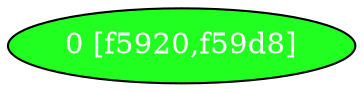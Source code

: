 diGraph libnss3{
	libnss3_0  [style=filled fillcolor="#20FF20" fontcolor="#ffffff" shape=oval label="0 [f5920,f59d8]"]


}